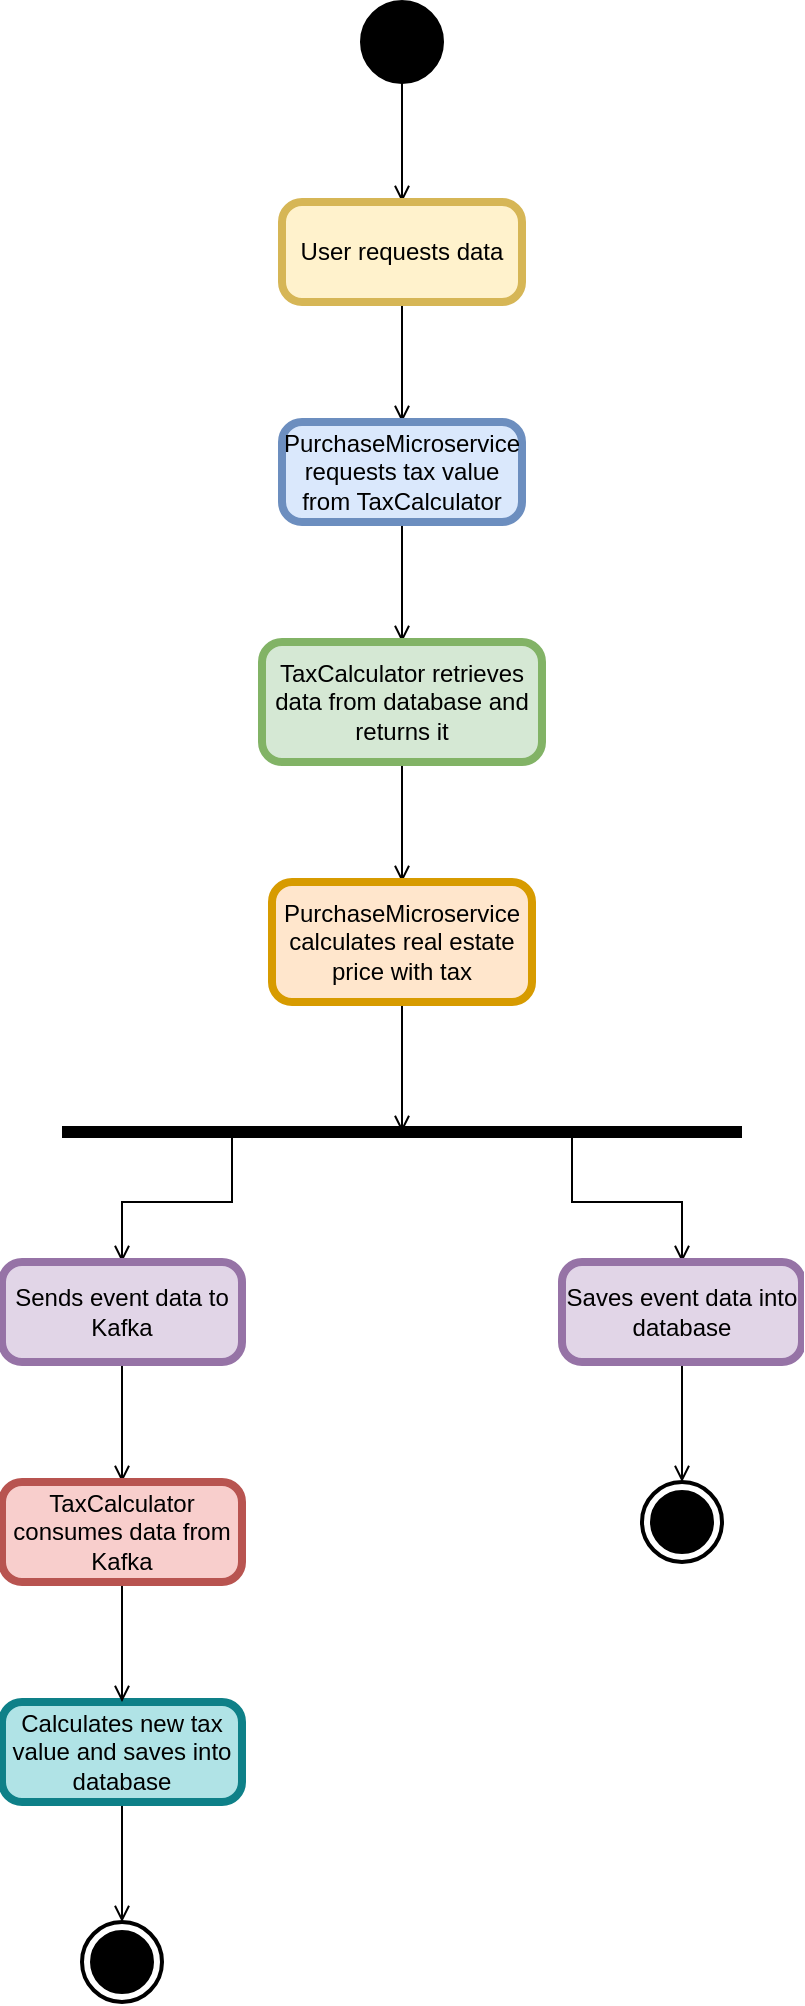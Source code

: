 <mxfile version="21.2.2" type="device">
  <diagram name="Page-1" id="I-mMdjhpBqKOkfsCeBSY">
    <mxGraphModel dx="1434" dy="764" grid="1" gridSize="10" guides="1" tooltips="1" connect="1" arrows="1" fold="1" page="1" pageScale="1" pageWidth="850" pageHeight="1100" math="0" shadow="0">
      <root>
        <mxCell id="0" />
        <mxCell id="1" parent="0" />
        <mxCell id="DRPoOxZggz8F0UYnlgAq-8" style="edgeStyle=orthogonalEdgeStyle;rounded=0;orthogonalLoop=1;jettySize=auto;html=1;exitX=0.5;exitY=1;exitDx=0;exitDy=0;entryX=0.5;entryY=0;entryDx=0;entryDy=0;entryPerimeter=0;endArrow=open;endFill=0;" parent="1" source="DRPoOxZggz8F0UYnlgAq-2" target="DRPoOxZggz8F0UYnlgAq-3" edge="1">
          <mxGeometry relative="1" as="geometry" />
        </mxCell>
        <mxCell id="DRPoOxZggz8F0UYnlgAq-2" value="" style="shape=ellipse;html=1;fillColor=strokeColor;strokeWidth=2;verticalLabelPosition=bottom;verticalAlignment=top;perimeter=ellipsePerimeter;" parent="1" vertex="1">
          <mxGeometry x="400" y="40" width="40" height="40" as="geometry" />
        </mxCell>
        <mxCell id="DRPoOxZggz8F0UYnlgAq-42" style="edgeStyle=orthogonalEdgeStyle;rounded=0;orthogonalLoop=1;jettySize=auto;html=1;exitX=0.5;exitY=1;exitDx=0;exitDy=0;exitPerimeter=0;entryX=0.5;entryY=0;entryDx=0;entryDy=0;entryPerimeter=0;endArrow=open;endFill=0;" parent="1" source="DRPoOxZggz8F0UYnlgAq-3" target="DRPoOxZggz8F0UYnlgAq-5" edge="1">
          <mxGeometry relative="1" as="geometry" />
        </mxCell>
        <mxCell id="DRPoOxZggz8F0UYnlgAq-3" value="User requests data" style="points=[[0.25,0,0],[0.5,0,0],[0.75,0,0],[1,0.25,0],[1,0.5,0],[1,0.75,0],[0.75,1,0],[0.5,1,0],[0.25,1,0],[0,0.75,0],[0,0.5,0],[0,0.25,0]];shape=mxgraph.bpmn.task;whiteSpace=wrap;rectStyle=rounded;size=10;html=1;container=1;expand=0;collapsible=0;bpmnShapeType=call;fillColor=#fff2cc;strokeColor=#d6b656;" parent="1" vertex="1">
          <mxGeometry x="360" y="140" width="120" height="50" as="geometry" />
        </mxCell>
        <mxCell id="DRPoOxZggz8F0UYnlgAq-32" style="edgeStyle=orthogonalEdgeStyle;rounded=0;orthogonalLoop=1;jettySize=auto;html=1;exitX=0.5;exitY=1;exitDx=0;exitDy=0;exitPerimeter=0;entryX=0.5;entryY=0;entryDx=0;entryDy=0;entryPerimeter=0;endArrow=open;endFill=0;" parent="1" source="DRPoOxZggz8F0UYnlgAq-5" target="DRPoOxZggz8F0UYnlgAq-6" edge="1">
          <mxGeometry relative="1" as="geometry" />
        </mxCell>
        <mxCell id="DRPoOxZggz8F0UYnlgAq-5" value="PurchaseMicroservice requests tax value from TaxCalculator" style="points=[[0.25,0,0],[0.5,0,0],[0.75,0,0],[1,0.25,0],[1,0.5,0],[1,0.75,0],[0.75,1,0],[0.5,1,0],[0.25,1,0],[0,0.75,0],[0,0.5,0],[0,0.25,0]];shape=mxgraph.bpmn.task;whiteSpace=wrap;rectStyle=rounded;size=10;html=1;container=1;expand=0;collapsible=0;bpmnShapeType=call;fillColor=#dae8fc;strokeColor=#6c8ebf;" parent="1" vertex="1">
          <mxGeometry x="360" y="250" width="120" height="50" as="geometry" />
        </mxCell>
        <mxCell id="DRPoOxZggz8F0UYnlgAq-33" style="edgeStyle=orthogonalEdgeStyle;rounded=0;orthogonalLoop=1;jettySize=auto;html=1;exitX=0.5;exitY=1;exitDx=0;exitDy=0;exitPerimeter=0;entryX=0.5;entryY=0;entryDx=0;entryDy=0;entryPerimeter=0;endArrow=open;endFill=0;" parent="1" source="DRPoOxZggz8F0UYnlgAq-6" target="DRPoOxZggz8F0UYnlgAq-9" edge="1">
          <mxGeometry relative="1" as="geometry" />
        </mxCell>
        <mxCell id="DRPoOxZggz8F0UYnlgAq-6" value="TaxCalculator retrieves data from database and returns it" style="points=[[0.25,0,0],[0.5,0,0],[0.75,0,0],[1,0.25,0],[1,0.5,0],[1,0.75,0],[0.75,1,0],[0.5,1,0],[0.25,1,0],[0,0.75,0],[0,0.5,0],[0,0.25,0]];shape=mxgraph.bpmn.task;whiteSpace=wrap;rectStyle=rounded;size=10;html=1;container=1;expand=0;collapsible=0;bpmnShapeType=call;fillColor=#d5e8d4;strokeColor=#82b366;" parent="1" vertex="1">
          <mxGeometry x="350" y="360" width="140" height="60" as="geometry" />
        </mxCell>
        <mxCell id="DRPoOxZggz8F0UYnlgAq-34" style="edgeStyle=orthogonalEdgeStyle;rounded=0;orthogonalLoop=1;jettySize=auto;html=1;exitX=0.5;exitY=1;exitDx=0;exitDy=0;exitPerimeter=0;entryX=0.5;entryY=0.5;entryDx=0;entryDy=0;entryPerimeter=0;endArrow=open;endFill=0;" parent="1" source="DRPoOxZggz8F0UYnlgAq-9" target="DRPoOxZggz8F0UYnlgAq-17" edge="1">
          <mxGeometry relative="1" as="geometry" />
        </mxCell>
        <mxCell id="DRPoOxZggz8F0UYnlgAq-9" value="PurchaseMicroservice calculates real estate price with tax" style="points=[[0.25,0,0],[0.5,0,0],[0.75,0,0],[1,0.25,0],[1,0.5,0],[1,0.75,0],[0.75,1,0],[0.5,1,0],[0.25,1,0],[0,0.75,0],[0,0.5,0],[0,0.25,0]];shape=mxgraph.bpmn.task;whiteSpace=wrap;rectStyle=rounded;size=10;html=1;container=1;expand=0;collapsible=0;bpmnShapeType=call;fillColor=#ffe6cc;strokeColor=#d79b00;" parent="1" vertex="1">
          <mxGeometry x="355" y="480" width="130" height="60" as="geometry" />
        </mxCell>
        <mxCell id="DRPoOxZggz8F0UYnlgAq-35" style="edgeStyle=orthogonalEdgeStyle;rounded=0;orthogonalLoop=1;jettySize=auto;html=1;exitX=0.25;exitY=0.5;exitDx=0;exitDy=0;exitPerimeter=0;entryX=0.5;entryY=0;entryDx=0;entryDy=0;entryPerimeter=0;endArrow=open;endFill=0;" parent="1" source="DRPoOxZggz8F0UYnlgAq-17" target="DRPoOxZggz8F0UYnlgAq-22" edge="1">
          <mxGeometry relative="1" as="geometry" />
        </mxCell>
        <mxCell id="DRPoOxZggz8F0UYnlgAq-36" style="edgeStyle=orthogonalEdgeStyle;rounded=0;orthogonalLoop=1;jettySize=auto;html=1;exitX=0.75;exitY=0.5;exitDx=0;exitDy=0;exitPerimeter=0;entryX=0.5;entryY=0;entryDx=0;entryDy=0;entryPerimeter=0;endArrow=open;endFill=0;" parent="1" source="DRPoOxZggz8F0UYnlgAq-17" target="DRPoOxZggz8F0UYnlgAq-23" edge="1">
          <mxGeometry relative="1" as="geometry" />
        </mxCell>
        <mxCell id="DRPoOxZggz8F0UYnlgAq-17" value="" style="shape=line;html=1;strokeWidth=6;strokeColor=#000000;" parent="1" vertex="1">
          <mxGeometry x="250" y="600" width="340" height="10" as="geometry" />
        </mxCell>
        <mxCell id="DRPoOxZggz8F0UYnlgAq-37" style="edgeStyle=orthogonalEdgeStyle;rounded=0;orthogonalLoop=1;jettySize=auto;html=1;exitX=0.5;exitY=1;exitDx=0;exitDy=0;exitPerimeter=0;entryX=0.5;entryY=0;entryDx=0;entryDy=0;entryPerimeter=0;endArrow=open;endFill=0;" parent="1" source="DRPoOxZggz8F0UYnlgAq-22" target="DRPoOxZggz8F0UYnlgAq-25" edge="1">
          <mxGeometry relative="1" as="geometry" />
        </mxCell>
        <mxCell id="DRPoOxZggz8F0UYnlgAq-22" value="Sends event data to Kafka" style="points=[[0.25,0,0],[0.5,0,0],[0.75,0,0],[1,0.25,0],[1,0.5,0],[1,0.75,0],[0.75,1,0],[0.5,1,0],[0.25,1,0],[0,0.75,0],[0,0.5,0],[0,0.25,0]];shape=mxgraph.bpmn.task;whiteSpace=wrap;rectStyle=rounded;size=10;html=1;container=1;expand=0;collapsible=0;bpmnShapeType=call;fillColor=#e1d5e7;strokeColor=#9673a6;" parent="1" vertex="1">
          <mxGeometry x="220" y="670" width="120" height="50" as="geometry" />
        </mxCell>
        <mxCell id="DRPoOxZggz8F0UYnlgAq-38" style="edgeStyle=orthogonalEdgeStyle;rounded=0;orthogonalLoop=1;jettySize=auto;html=1;exitX=0.5;exitY=1;exitDx=0;exitDy=0;exitPerimeter=0;entryX=0.5;entryY=0;entryDx=0;entryDy=0;entryPerimeter=0;endArrow=open;endFill=0;" parent="1" source="DRPoOxZggz8F0UYnlgAq-23" target="DRPoOxZggz8F0UYnlgAq-29" edge="1">
          <mxGeometry relative="1" as="geometry" />
        </mxCell>
        <mxCell id="DRPoOxZggz8F0UYnlgAq-23" value="Saves event data into database" style="points=[[0.25,0,0],[0.5,0,0],[0.75,0,0],[1,0.25,0],[1,0.5,0],[1,0.75,0],[0.75,1,0],[0.5,1,0],[0.25,1,0],[0,0.75,0],[0,0.5,0],[0,0.25,0]];shape=mxgraph.bpmn.task;whiteSpace=wrap;rectStyle=rounded;size=10;html=1;container=1;expand=0;collapsible=0;bpmnShapeType=call;fillColor=#e1d5e7;strokeColor=#9673a6;" parent="1" vertex="1">
          <mxGeometry x="500" y="670" width="120" height="50" as="geometry" />
        </mxCell>
        <mxCell id="DRPoOxZggz8F0UYnlgAq-43" style="edgeStyle=orthogonalEdgeStyle;rounded=0;orthogonalLoop=1;jettySize=auto;html=1;exitX=0.5;exitY=1;exitDx=0;exitDy=0;exitPerimeter=0;entryX=0.5;entryY=0;entryDx=0;entryDy=0;entryPerimeter=0;endArrow=open;endFill=0;" parent="1" source="DRPoOxZggz8F0UYnlgAq-24" target="DRPoOxZggz8F0UYnlgAq-28" edge="1">
          <mxGeometry relative="1" as="geometry" />
        </mxCell>
        <mxCell id="DRPoOxZggz8F0UYnlgAq-24" value="Calculates new tax value and saves into database" style="points=[[0.25,0,0],[0.5,0,0],[0.75,0,0],[1,0.25,0],[1,0.5,0],[1,0.75,0],[0.75,1,0],[0.5,1,0],[0.25,1,0],[0,0.75,0],[0,0.5,0],[0,0.25,0]];shape=mxgraph.bpmn.task;whiteSpace=wrap;rectStyle=rounded;size=10;html=1;container=1;expand=0;collapsible=0;bpmnShapeType=call;fillColor=#b0e3e6;strokeColor=#0e8088;" parent="1" vertex="1">
          <mxGeometry x="220" y="890" width="120" height="50" as="geometry" />
        </mxCell>
        <mxCell id="DRPoOxZggz8F0UYnlgAq-39" style="edgeStyle=orthogonalEdgeStyle;rounded=0;orthogonalLoop=1;jettySize=auto;html=1;exitX=0.5;exitY=1;exitDx=0;exitDy=0;exitPerimeter=0;entryX=0.5;entryY=0;entryDx=0;entryDy=0;entryPerimeter=0;endArrow=open;endFill=0;" parent="1" source="DRPoOxZggz8F0UYnlgAq-25" target="DRPoOxZggz8F0UYnlgAq-24" edge="1">
          <mxGeometry relative="1" as="geometry" />
        </mxCell>
        <mxCell id="DRPoOxZggz8F0UYnlgAq-25" value="TaxCalculator consumes data from Kafka" style="points=[[0.25,0,0],[0.5,0,0],[0.75,0,0],[1,0.25,0],[1,0.5,0],[1,0.75,0],[0.75,1,0],[0.5,1,0],[0.25,1,0],[0,0.75,0],[0,0.5,0],[0,0.25,0]];shape=mxgraph.bpmn.task;whiteSpace=wrap;rectStyle=rounded;size=10;html=1;container=1;expand=0;collapsible=0;bpmnShapeType=call;fillColor=#f8cecc;strokeColor=#b85450;" parent="1" vertex="1">
          <mxGeometry x="220" y="780" width="120" height="50" as="geometry" />
        </mxCell>
        <mxCell id="DRPoOxZggz8F0UYnlgAq-28" value="" style="html=1;shape=mxgraph.sysml.actFinal;strokeWidth=2;verticalLabelPosition=bottom;verticalAlignment=top;" parent="1" vertex="1">
          <mxGeometry x="260" y="1000" width="40" height="40" as="geometry" />
        </mxCell>
        <mxCell id="DRPoOxZggz8F0UYnlgAq-29" value="" style="html=1;shape=mxgraph.sysml.actFinal;strokeWidth=2;verticalLabelPosition=bottom;verticalAlignment=top;" parent="1" vertex="1">
          <mxGeometry x="540" y="780" width="40" height="40" as="geometry" />
        </mxCell>
      </root>
    </mxGraphModel>
  </diagram>
</mxfile>
